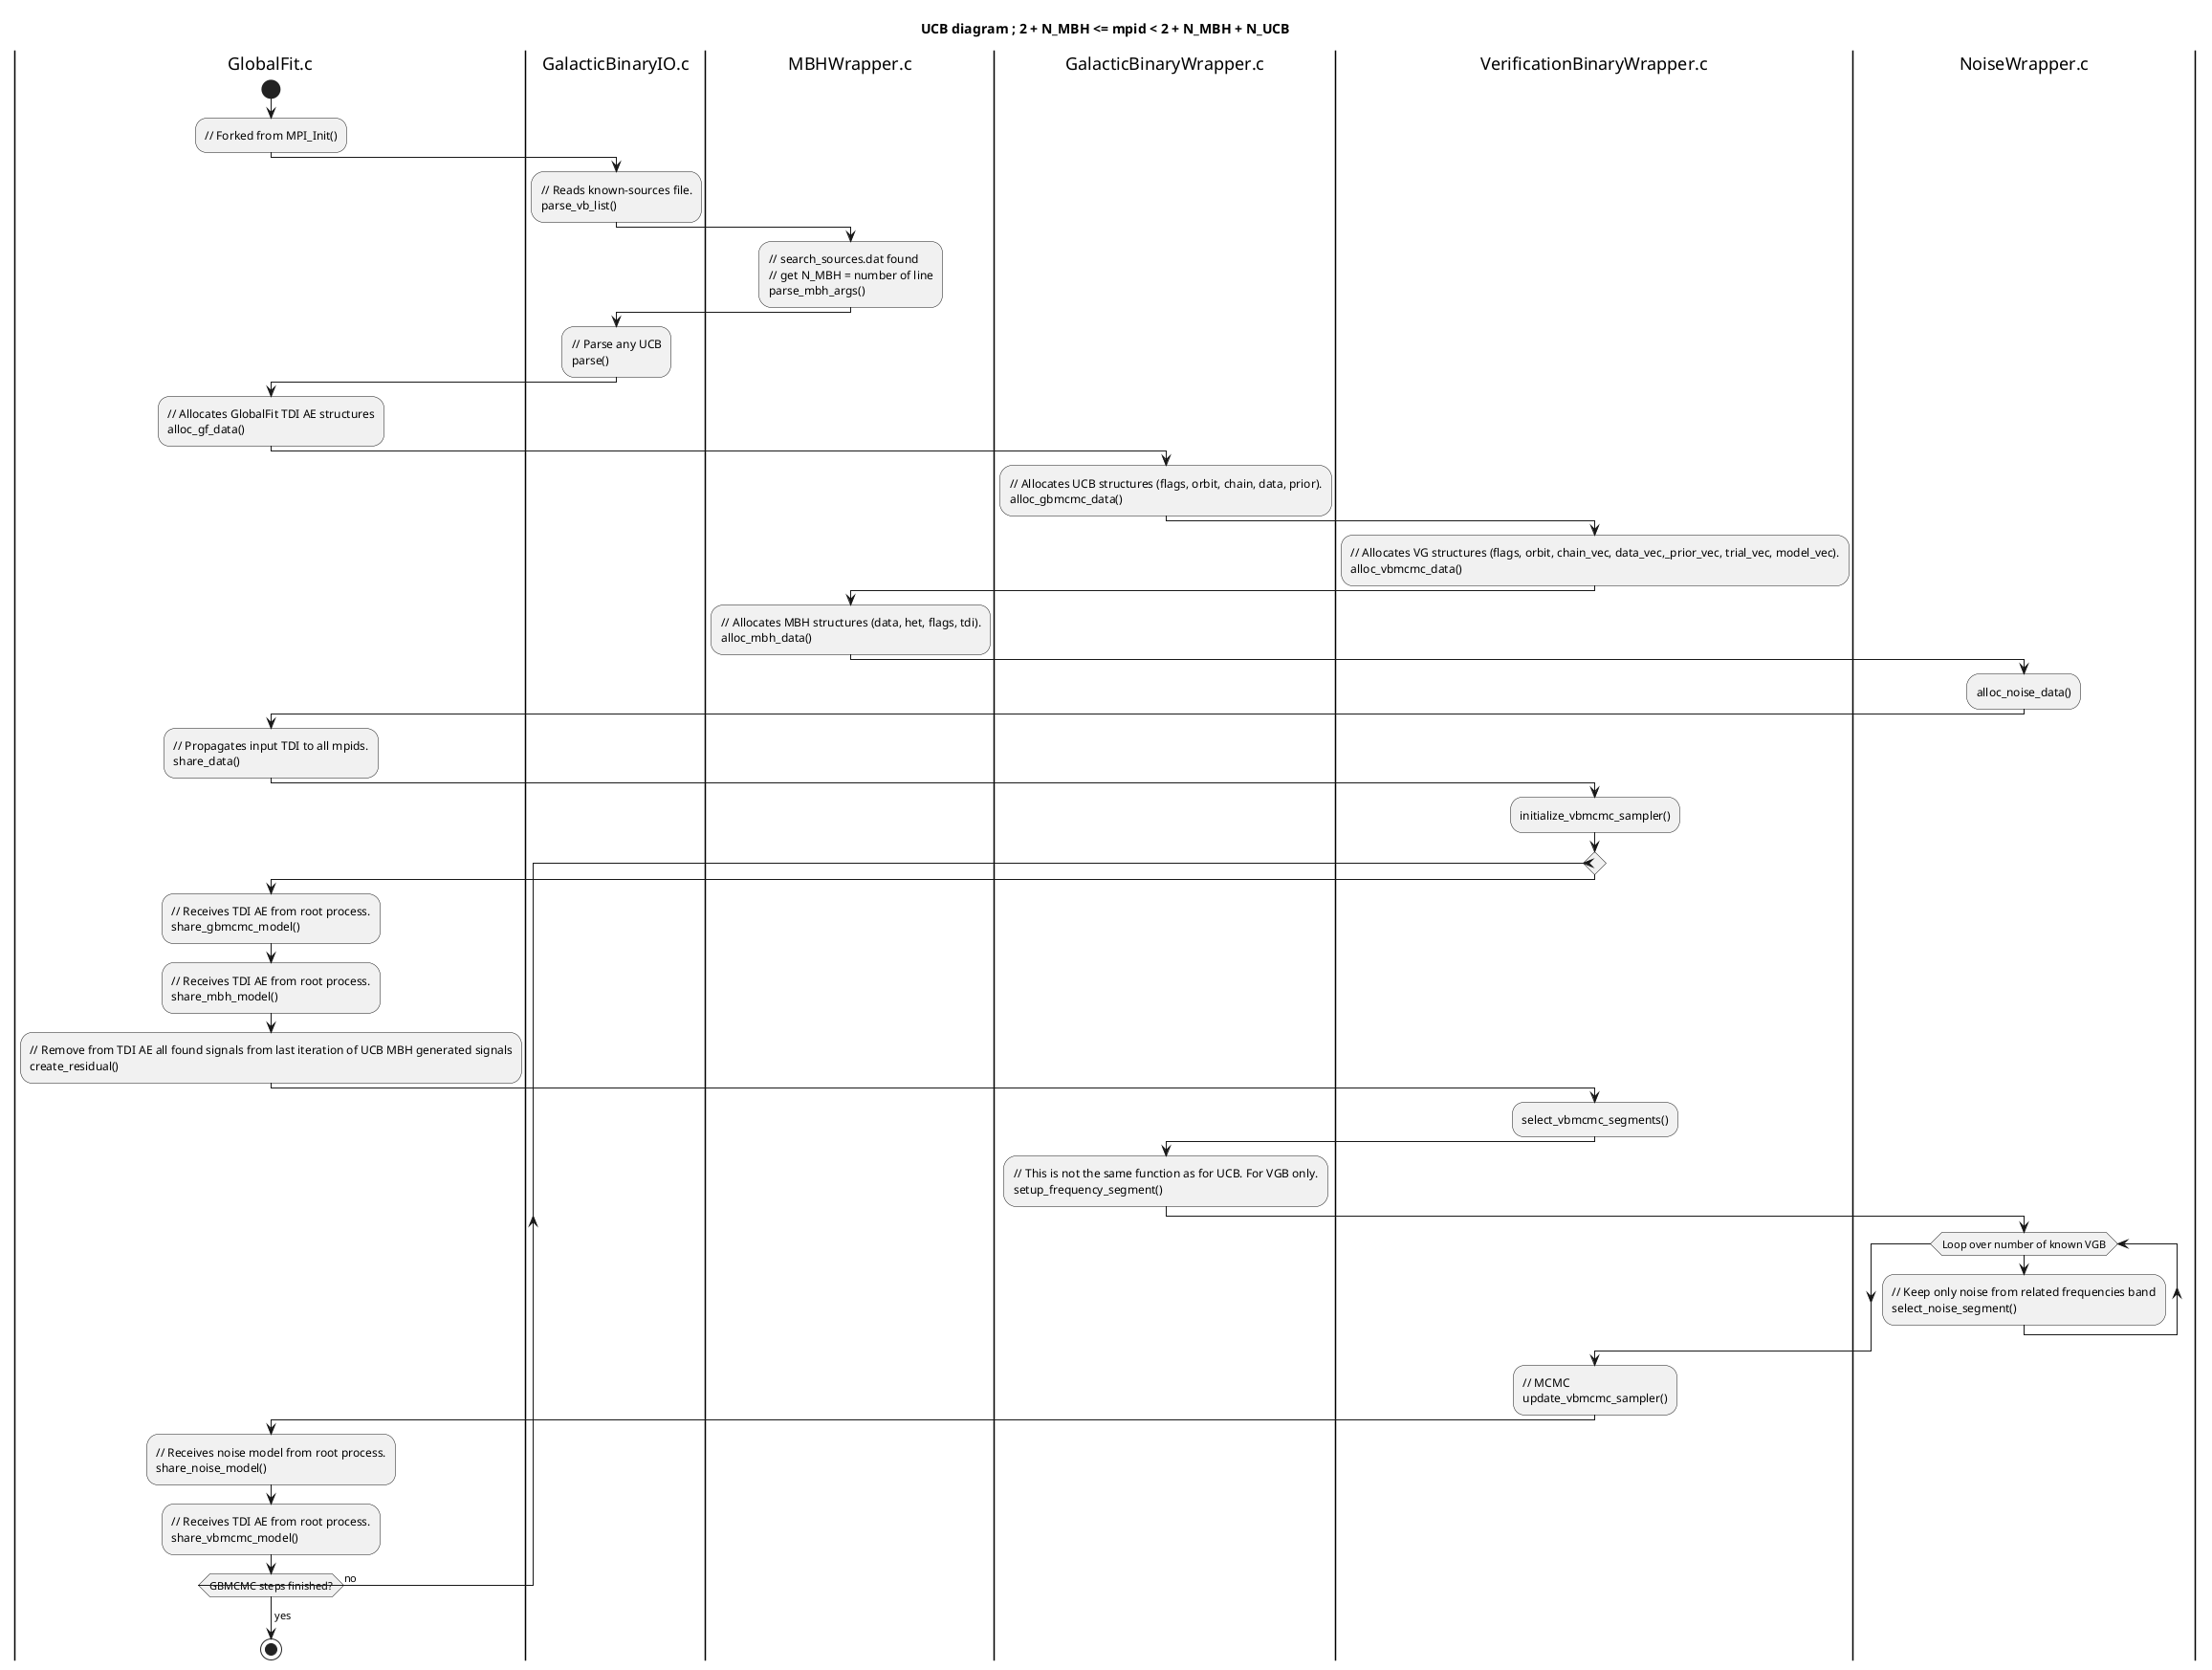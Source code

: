 @startuml
title UCB diagram ; 2 + N_MBH <= mpid < 2 + N_MBH + N_UCB

|#white|GlobalFit.c|
start
  :// Forked from MPI_Init();

  |#white|GalacticBinaryIO.c|
  :// Reads known-sources file.
  parse_vb_list();

  |#white|MBHWrapper.c|
  :// search_sources.dat found
  // get N_MBH = number of line
  parse_mbh_args();

  |#white|GalacticBinaryIO.c|
  :// Parse any UCB 
  parse();

  |#white|GlobalFit.c|
  :// Allocates GlobalFit TDI AE structures
  alloc_gf_data();

  |#white|GalacticBinaryWrapper.c|
  :// Allocates UCB structures (flags, orbit, chain, data, prior).
  alloc_gbmcmc_data();

  |#white|VerificationBinaryWrapper.c|
  :// Allocates VG structures (flags, orbit, chain_vec, data_vec,_prior_vec, trial_vec, model_vec).
  alloc_vbmcmc_data();

  |#white|MBHWrapper.c|
  :// Allocates MBH structures (data, het, flags, tdi).
  alloc_mbh_data();

  |#white|NoiseWrapper.c|
  :alloc_noise_data();

  |#white|GlobalFit.c|
  :// Propagates input TDI to all mpids.
  share_data();

  |#white|VerificationBinaryWrapper.c|
  :initialize_vbmcmc_sampler();

  repeat
    |#white|GlobalFit.c|
    :// Receives TDI AE from root process.
    share_gbmcmc_model();

    |#white|GlobalFit.c|
    :// Receives TDI AE from root process.
    share_mbh_model();

    :// Remove from TDI AE all found signals from last iteration of UCB MBH generated signals
    create_residual();

    |#white|VerificationBinaryWrapper.c|
    :select_vbmcmc_segments();

    |#white|GalacticBinaryWrapper.c|
    :// This is not the same function as for UCB. For VGB only.
    setup_frequency_segment();

    |#white|NoiseWrapper.c|
    while (Loop over number of known VGB)
      :// Keep only noise from related frequencies band
      select_noise_segment();
    endwhile

    |#white|VerificationBinaryWrapper.c|
    :// MCMC
    update_vbmcmc_sampler();

    |#white|GlobalFit.c|
    :// Receives noise model from root process.
    share_noise_model();

    :// Receives TDI AE from root process.
    share_vbmcmc_model();

  repeat while (GBMCMC steps finished?) is (no)
  ->yes;
stop
@enduml

